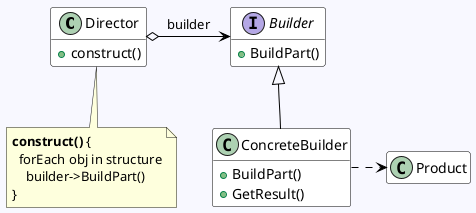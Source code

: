 @startuml
hide empty attributes
hide empty members
skinparam backgroundcolor GhostWhite
skinparam class {
 ArrowColor Black
 BackgroundColor White
 BorderColor Black
}

class Director {
  +construct()
}
note bottom
<b>construct()</b> {
  forEach obj in structure
    builder->BuildPart()
}
end note

together {
  interface Builder {
    +BuildPart()
  }

  class ConcreteBuilder {
    +BuildPart()
    +GetResult()
  }
}

class Product

Director o-right-> Builder : builder
Builder <|-- ConcreteBuilder
ConcreteBuilder .right.> Product
@enduml
